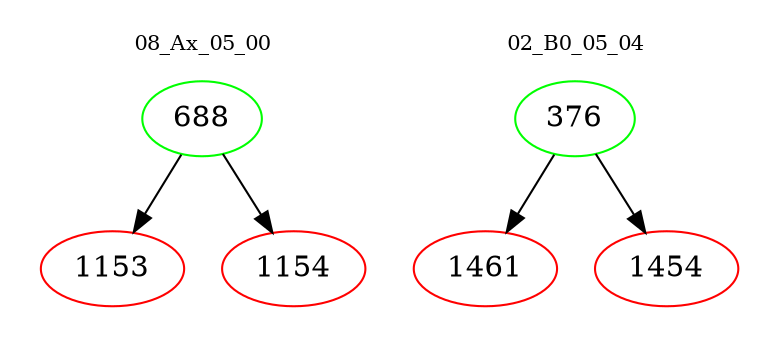 digraph{
subgraph cluster_0 {
color = white
label = "08_Ax_05_00";
fontsize=10;
T0_688 [label="688", color="green"]
T0_688 -> T0_1153 [color="black"]
T0_1153 [label="1153", color="red"]
T0_688 -> T0_1154 [color="black"]
T0_1154 [label="1154", color="red"]
}
subgraph cluster_1 {
color = white
label = "02_B0_05_04";
fontsize=10;
T1_376 [label="376", color="green"]
T1_376 -> T1_1461 [color="black"]
T1_1461 [label="1461", color="red"]
T1_376 -> T1_1454 [color="black"]
T1_1454 [label="1454", color="red"]
}
}
